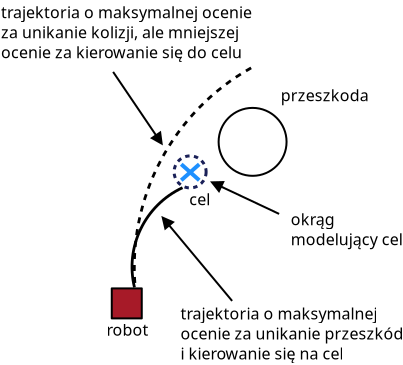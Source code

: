 <?xml version="1.0" encoding="UTF-8"?>
<dia:diagram xmlns:dia="http://www.lysator.liu.se/~alla/dia/">
  <dia:layer name="Tło" visible="true">
    <dia:object type="Standard - Box" version="0" id="O0">
      <dia:attribute name="obj_pos">
        <dia:point val="8.332,14.974"/>
      </dia:attribute>
      <dia:attribute name="obj_bb">
        <dia:rectangle val="8.282,14.924;9.882,16.524"/>
      </dia:attribute>
      <dia:attribute name="elem_corner">
        <dia:point val="8.332,14.974"/>
      </dia:attribute>
      <dia:attribute name="elem_width">
        <dia:real val="1.5"/>
      </dia:attribute>
      <dia:attribute name="elem_height">
        <dia:real val="1.5"/>
      </dia:attribute>
      <dia:attribute name="inner_color">
        <dia:color val="#a71a28"/>
      </dia:attribute>
      <dia:attribute name="show_background">
        <dia:boolean val="true"/>
      </dia:attribute>
      <dia:attribute name="corner_radius">
        <dia:real val="1.175e-38"/>
      </dia:attribute>
      <dia:attribute name="aspect">
        <dia:enum val="2"/>
      </dia:attribute>
    </dia:object>
    <dia:object type="Standard - Text" version="1" id="O1">
      <dia:attribute name="obj_pos">
        <dia:point val="8.069,17.344"/>
      </dia:attribute>
      <dia:attribute name="obj_bb">
        <dia:rectangle val="8.069,16.645;10.013,17.881"/>
      </dia:attribute>
      <dia:attribute name="text">
        <dia:composite type="text">
          <dia:attribute name="string">
            <dia:string>#robot#</dia:string>
          </dia:attribute>
          <dia:attribute name="font">
            <dia:font family="sans" style="0" name="Helvetica"/>
          </dia:attribute>
          <dia:attribute name="height">
            <dia:real val="1"/>
          </dia:attribute>
          <dia:attribute name="pos">
            <dia:point val="8.069,17.344"/>
          </dia:attribute>
          <dia:attribute name="color">
            <dia:color val="#000000"/>
          </dia:attribute>
          <dia:attribute name="alignment">
            <dia:enum val="0"/>
          </dia:attribute>
        </dia:composite>
      </dia:attribute>
      <dia:attribute name="valign">
        <dia:enum val="3"/>
      </dia:attribute>
    </dia:object>
    <dia:object type="Standard - Line" version="0" id="O2">
      <dia:attribute name="obj_pos">
        <dia:point val="11.806,8.767"/>
      </dia:attribute>
      <dia:attribute name="obj_bb">
        <dia:rectangle val="11.665,8.626;12.847,9.708"/>
      </dia:attribute>
      <dia:attribute name="conn_endpoints">
        <dia:point val="11.806,8.767"/>
        <dia:point val="12.706,9.567"/>
      </dia:attribute>
      <dia:attribute name="numcp">
        <dia:int val="1"/>
      </dia:attribute>
      <dia:attribute name="line_color">
        <dia:color val="#1e90ff"/>
      </dia:attribute>
      <dia:attribute name="line_width">
        <dia:real val="0.2"/>
      </dia:attribute>
    </dia:object>
    <dia:object type="Standard - Line" version="0" id="O3">
      <dia:attribute name="obj_pos">
        <dia:point val="12.706,8.767"/>
      </dia:attribute>
      <dia:attribute name="obj_bb">
        <dia:rectangle val="11.665,8.626;12.847,9.708"/>
      </dia:attribute>
      <dia:attribute name="conn_endpoints">
        <dia:point val="12.706,8.767"/>
        <dia:point val="11.806,9.567"/>
      </dia:attribute>
      <dia:attribute name="numcp">
        <dia:int val="1"/>
      </dia:attribute>
      <dia:attribute name="line_color">
        <dia:color val="#1e90ff"/>
      </dia:attribute>
      <dia:attribute name="line_width">
        <dia:real val="0.2"/>
      </dia:attribute>
    </dia:object>
    <dia:object type="Standard - Text" version="1" id="O4">
      <dia:attribute name="obj_pos">
        <dia:point val="12.206,10.817"/>
      </dia:attribute>
      <dia:attribute name="obj_bb">
        <dia:rectangle val="12.206,10.118;13.277,11.354"/>
      </dia:attribute>
      <dia:attribute name="text">
        <dia:composite type="text">
          <dia:attribute name="string">
            <dia:string>#cel#</dia:string>
          </dia:attribute>
          <dia:attribute name="font">
            <dia:font family="sans" style="0" name="Helvetica"/>
          </dia:attribute>
          <dia:attribute name="height">
            <dia:real val="1"/>
          </dia:attribute>
          <dia:attribute name="pos">
            <dia:point val="12.206,10.817"/>
          </dia:attribute>
          <dia:attribute name="color">
            <dia:color val="#000000"/>
          </dia:attribute>
          <dia:attribute name="alignment">
            <dia:enum val="0"/>
          </dia:attribute>
        </dia:composite>
      </dia:attribute>
      <dia:attribute name="valign">
        <dia:enum val="3"/>
      </dia:attribute>
    </dia:object>
    <dia:object type="Standard - Line" version="0" id="O5">
      <dia:attribute name="obj_pos">
        <dia:point val="10.854,7.774"/>
      </dia:attribute>
      <dia:attribute name="obj_bb">
        <dia:rectangle val="8.331,4.081;11.296,8.095"/>
      </dia:attribute>
      <dia:attribute name="conn_endpoints">
        <dia:point val="10.854,7.774"/>
        <dia:point val="8.4,4.15"/>
      </dia:attribute>
      <dia:attribute name="numcp">
        <dia:int val="1"/>
      </dia:attribute>
      <dia:attribute name="start_arrow">
        <dia:enum val="3"/>
      </dia:attribute>
      <dia:attribute name="start_arrow_length">
        <dia:real val="0.5"/>
      </dia:attribute>
      <dia:attribute name="start_arrow_width">
        <dia:real val="0.5"/>
      </dia:attribute>
    </dia:object>
    <dia:object type="Standard - Line" version="0" id="O6">
      <dia:attribute name="obj_pos">
        <dia:point val="10.85,11.4"/>
      </dia:attribute>
      <dia:attribute name="obj_bb">
        <dia:rectangle val="10.434,11.041;14.42,15.67"/>
      </dia:attribute>
      <dia:attribute name="conn_endpoints">
        <dia:point val="10.85,11.4"/>
        <dia:point val="14.35,15.6"/>
      </dia:attribute>
      <dia:attribute name="numcp">
        <dia:int val="1"/>
      </dia:attribute>
      <dia:attribute name="start_arrow">
        <dia:enum val="3"/>
      </dia:attribute>
      <dia:attribute name="start_arrow_length">
        <dia:real val="0.5"/>
      </dia:attribute>
      <dia:attribute name="start_arrow_width">
        <dia:real val="0.5"/>
      </dia:attribute>
    </dia:object>
    <dia:object type="Standard - Text" version="1" id="O7">
      <dia:attribute name="obj_pos">
        <dia:point val="2.794,1.462"/>
      </dia:attribute>
      <dia:attribute name="obj_bb">
        <dia:rectangle val="2.794,0.764;15.245,4"/>
      </dia:attribute>
      <dia:attribute name="text">
        <dia:composite type="text">
          <dia:attribute name="string">
            <dia:string>#trajektoria o maksymalnej ocenie 
za unikanie kolizji, ale mniejszej 
ocenie za kierowanie się do celu#</dia:string>
          </dia:attribute>
          <dia:attribute name="font">
            <dia:font family="sans" style="0" name="Helvetica"/>
          </dia:attribute>
          <dia:attribute name="height">
            <dia:real val="1"/>
          </dia:attribute>
          <dia:attribute name="pos">
            <dia:point val="2.794,1.462"/>
          </dia:attribute>
          <dia:attribute name="color">
            <dia:color val="#000000"/>
          </dia:attribute>
          <dia:attribute name="alignment">
            <dia:enum val="0"/>
          </dia:attribute>
        </dia:composite>
      </dia:attribute>
      <dia:attribute name="valign">
        <dia:enum val="3"/>
      </dia:attribute>
    </dia:object>
    <dia:object type="Standard - Text" version="1" id="O8">
      <dia:attribute name="obj_pos">
        <dia:point val="11.766,16.525"/>
      </dia:attribute>
      <dia:attribute name="obj_bb">
        <dia:rectangle val="11.766,15.826;22.477,19.063"/>
      </dia:attribute>
      <dia:attribute name="text">
        <dia:composite type="text">
          <dia:attribute name="string">
            <dia:string>#trajektoria o maksymalnej
ocenie za unikanie przeszkód
i kierowanie się na cel#</dia:string>
          </dia:attribute>
          <dia:attribute name="font">
            <dia:font family="sans" style="0" name="Helvetica"/>
          </dia:attribute>
          <dia:attribute name="height">
            <dia:real val="1"/>
          </dia:attribute>
          <dia:attribute name="pos">
            <dia:point val="11.766,16.525"/>
          </dia:attribute>
          <dia:attribute name="color">
            <dia:color val="#000000"/>
          </dia:attribute>
          <dia:attribute name="alignment">
            <dia:enum val="0"/>
          </dia:attribute>
        </dia:composite>
      </dia:attribute>
      <dia:attribute name="valign">
        <dia:enum val="3"/>
      </dia:attribute>
    </dia:object>
    <dia:object type="Standard - Ellipse" version="0" id="O9">
      <dia:attribute name="obj_pos">
        <dia:point val="13.675,5.949"/>
      </dia:attribute>
      <dia:attribute name="obj_bb">
        <dia:rectangle val="13.625,5.899;17.121,9.396"/>
      </dia:attribute>
      <dia:attribute name="elem_corner">
        <dia:point val="13.675,5.949"/>
      </dia:attribute>
      <dia:attribute name="elem_width">
        <dia:real val="3.397"/>
      </dia:attribute>
      <dia:attribute name="elem_height">
        <dia:real val="3.397"/>
      </dia:attribute>
      <dia:attribute name="show_background">
        <dia:boolean val="false"/>
      </dia:attribute>
      <dia:attribute name="aspect">
        <dia:enum val="2"/>
      </dia:attribute>
    </dia:object>
    <dia:object type="Standard - Arc" version="0" id="O10">
      <dia:attribute name="obj_pos">
        <dia:point val="12.25,9.15"/>
      </dia:attribute>
      <dia:attribute name="obj_bb">
        <dia:rectangle val="8.989,9.057;12.343,15.818"/>
      </dia:attribute>
      <dia:attribute name="conn_endpoints">
        <dia:point val="12.25,9.15"/>
        <dia:point val="9.082,15.724"/>
      </dia:attribute>
      <dia:attribute name="curve_distance">
        <dia:real val="0.987"/>
      </dia:attribute>
      <dia:attribute name="line_width">
        <dia:real val="0.14"/>
      </dia:attribute>
      <dia:connections>
        <dia:connection handle="0" to="O11" connection="8"/>
        <dia:connection handle="1" to="O0" connection="8"/>
      </dia:connections>
    </dia:object>
    <dia:object type="Standard - Ellipse" version="0" id="O11">
      <dia:attribute name="obj_pos">
        <dia:point val="11.45,8.35"/>
      </dia:attribute>
      <dia:attribute name="obj_bb">
        <dia:rectangle val="11.375,8.275;13.125,10.025"/>
      </dia:attribute>
      <dia:attribute name="elem_corner">
        <dia:point val="11.45,8.35"/>
      </dia:attribute>
      <dia:attribute name="elem_width">
        <dia:real val="1.6"/>
      </dia:attribute>
      <dia:attribute name="elem_height">
        <dia:real val="1.6"/>
      </dia:attribute>
      <dia:attribute name="border_width">
        <dia:real val="0.15"/>
      </dia:attribute>
      <dia:attribute name="border_color">
        <dia:color val="#1a2058"/>
      </dia:attribute>
      <dia:attribute name="show_background">
        <dia:boolean val="false"/>
      </dia:attribute>
      <dia:attribute name="aspect">
        <dia:enum val="2"/>
      </dia:attribute>
      <dia:attribute name="line_style">
        <dia:enum val="4"/>
      </dia:attribute>
      <dia:attribute name="dashlength">
        <dia:real val="2.2"/>
      </dia:attribute>
    </dia:object>
    <dia:object type="Standard - Arc" version="0" id="O12">
      <dia:attribute name="obj_pos">
        <dia:point val="15.3,3.95"/>
      </dia:attribute>
      <dia:attribute name="obj_bb">
        <dia:rectangle val="8.994,3.855;15.395,15.819"/>
      </dia:attribute>
      <dia:attribute name="conn_endpoints">
        <dia:point val="15.3,3.95"/>
        <dia:point val="9.082,15.724"/>
      </dia:attribute>
      <dia:attribute name="curve_distance">
        <dia:real val="1.835"/>
      </dia:attribute>
      <dia:attribute name="line_width">
        <dia:real val="0.14"/>
      </dia:attribute>
      <dia:attribute name="line_style">
        <dia:enum val="1"/>
      </dia:attribute>
      <dia:attribute name="dashlength">
        <dia:real val="0.3"/>
      </dia:attribute>
      <dia:connections>
        <dia:connection handle="1" to="O0" connection="8"/>
      </dia:connections>
    </dia:object>
    <dia:object type="Standard - Line" version="0" id="O13">
      <dia:attribute name="obj_pos">
        <dia:point val="13.3,9.65"/>
      </dia:attribute>
      <dia:attribute name="obj_bb">
        <dia:rectangle val="13.042,9.176;16.767,11.316"/>
      </dia:attribute>
      <dia:attribute name="conn_endpoints">
        <dia:point val="13.3,9.65"/>
        <dia:point val="16.7,11.25"/>
      </dia:attribute>
      <dia:attribute name="numcp">
        <dia:int val="1"/>
      </dia:attribute>
      <dia:attribute name="start_arrow">
        <dia:enum val="3"/>
      </dia:attribute>
      <dia:attribute name="start_arrow_length">
        <dia:real val="0.5"/>
      </dia:attribute>
      <dia:attribute name="start_arrow_width">
        <dia:real val="0.5"/>
      </dia:attribute>
    </dia:object>
    <dia:object type="Standard - Text" version="1" id="O14">
      <dia:attribute name="obj_pos">
        <dia:point val="16.785,5.617"/>
      </dia:attribute>
      <dia:attribute name="obj_bb">
        <dia:rectangle val="16.785,4.919;20.914,6.155"/>
      </dia:attribute>
      <dia:attribute name="text">
        <dia:composite type="text">
          <dia:attribute name="string">
            <dia:string>#przeszkoda#</dia:string>
          </dia:attribute>
          <dia:attribute name="font">
            <dia:font family="sans" style="0" name="Helvetica"/>
          </dia:attribute>
          <dia:attribute name="height">
            <dia:real val="1"/>
          </dia:attribute>
          <dia:attribute name="pos">
            <dia:point val="16.785,5.617"/>
          </dia:attribute>
          <dia:attribute name="color">
            <dia:color val="#000000"/>
          </dia:attribute>
          <dia:attribute name="alignment">
            <dia:enum val="0"/>
          </dia:attribute>
        </dia:composite>
      </dia:attribute>
      <dia:attribute name="valign">
        <dia:enum val="3"/>
      </dia:attribute>
    </dia:object>
    <dia:object type="Standard - Text" version="1" id="O15">
      <dia:attribute name="obj_pos">
        <dia:point val="17.285,11.818"/>
      </dia:attribute>
      <dia:attribute name="obj_bb">
        <dia:rectangle val="17.264,11.119;22.78,13.355"/>
      </dia:attribute>
      <dia:attribute name="text">
        <dia:composite type="text">
          <dia:attribute name="string">
            <dia:string>#okrąg
modelujący cel#</dia:string>
          </dia:attribute>
          <dia:attribute name="font">
            <dia:font family="sans" style="0" name="Helvetica"/>
          </dia:attribute>
          <dia:attribute name="height">
            <dia:real val="1"/>
          </dia:attribute>
          <dia:attribute name="pos">
            <dia:point val="17.285,11.818"/>
          </dia:attribute>
          <dia:attribute name="color">
            <dia:color val="#000000"/>
          </dia:attribute>
          <dia:attribute name="alignment">
            <dia:enum val="0"/>
          </dia:attribute>
        </dia:composite>
      </dia:attribute>
      <dia:attribute name="valign">
        <dia:enum val="3"/>
      </dia:attribute>
    </dia:object>
  </dia:layer>
</dia:diagram>
